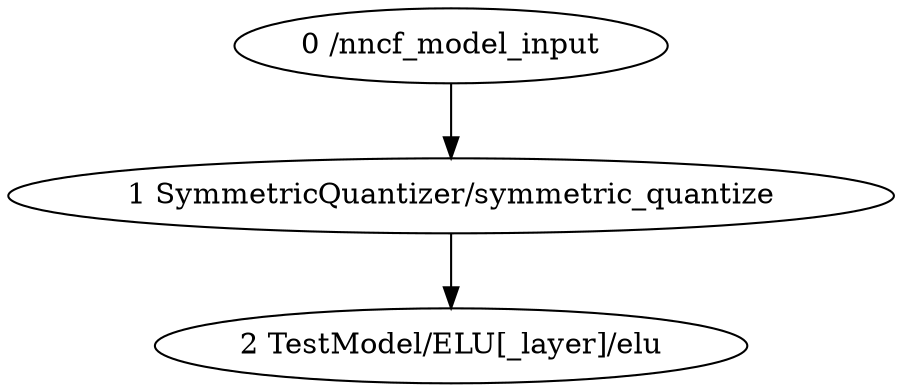 strict digraph  {
"0 /nncf_model_input" [id=0, scope="", type=nncf_model_input];
"1 SymmetricQuantizer/symmetric_quantize" [id=1, scope=SymmetricQuantizer, type=symmetric_quantize];
"2 TestModel/ELU[_layer]/elu" [id=2, scope="TestModel/ELU[_layer]", type=elu];
"0 /nncf_model_input" -> "1 SymmetricQuantizer/symmetric_quantize";
"1 SymmetricQuantizer/symmetric_quantize" -> "2 TestModel/ELU[_layer]/elu";
}
